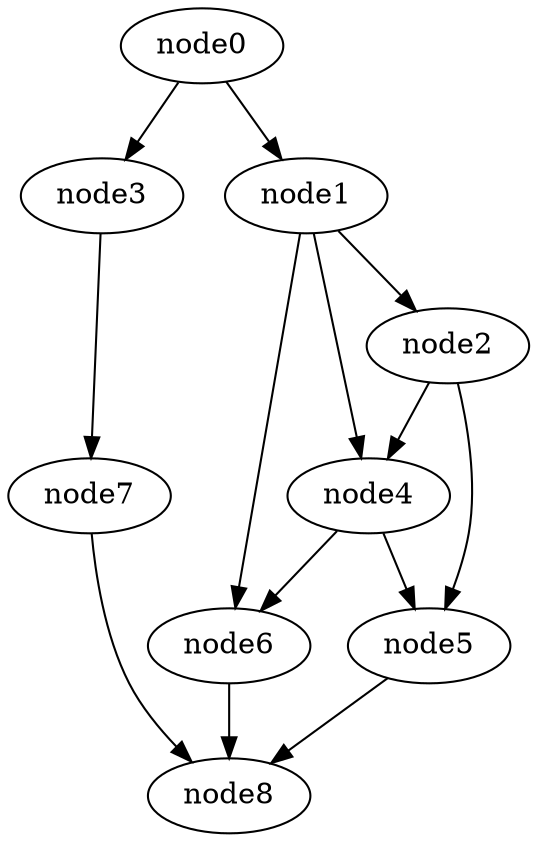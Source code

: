 digraph g{
	node8
	node7 -> node8
	node6 -> node8
	node5 -> node8
	node4 -> node6
	node4 -> node5
	node3 -> node7
	node2 -> node5
	node2 -> node4
	node1 -> node6
	node1 -> node4
	node1 -> node2
	node0 -> node3
	node0 -> node1
}
